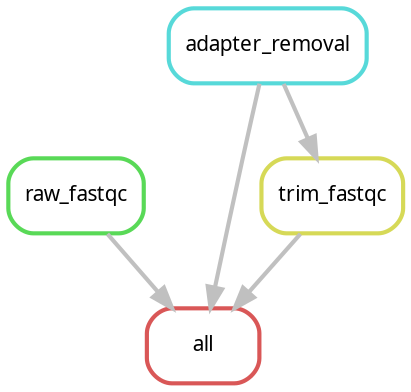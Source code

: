 digraph snakemake_dag {
    graph[bgcolor=white, margin=0];
    node[shape=box, style=rounded, fontname=sans,                 fontsize=10, penwidth=2];
    edge[penwidth=2, color=grey];
	0[label = "all", color = "0.00 0.6 0.85", style="rounded"];
	1[label = "raw_fastqc", color = "0.33 0.6 0.85", style="rounded"];
	2[label = "trim_fastqc", color = "0.17 0.6 0.85", style="rounded"];
	3[label = "adapter_removal", color = "0.50 0.6 0.85", style="rounded"];
	2 -> 0
	1 -> 0
	3 -> 0
	3 -> 2
}            
